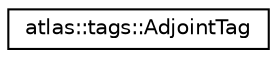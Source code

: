 digraph "Graphical Class Hierarchy"
{
  edge [fontname="Helvetica",fontsize="10",labelfontname="Helvetica",labelfontsize="10"];
  node [fontname="Helvetica",fontsize="10",shape=record];
  rankdir="LR";
  Node1 [label="atlas::tags::AdjointTag",height=0.2,width=0.4,color="black", fillcolor="white", style="filled",URL="$structatlas_1_1tags_1_1AdjointTag.html"];
}
